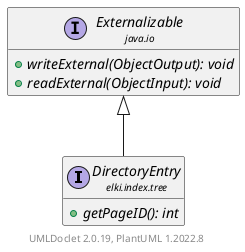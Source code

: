 @startuml
    remove .*\.(Instance|Par|Parameterizer|Factory)$
    set namespaceSeparator none
    hide empty fields
    hide empty methods

    interface "<size:14>DirectoryEntry\n<size:10>elki.index.tree" as elki.index.tree.DirectoryEntry [[DirectoryEntry.html]] {
        {abstract} +getPageID(): int
    }

    interface "<size:14>Externalizable\n<size:10>java.io" as java.io.Externalizable {
        {abstract} +writeExternal(ObjectOutput): void
        {abstract} +readExternal(ObjectInput): void
    }

    java.io.Externalizable <|-- elki.index.tree.DirectoryEntry

    center footer UMLDoclet 2.0.19, PlantUML 1.2022.8
@enduml
